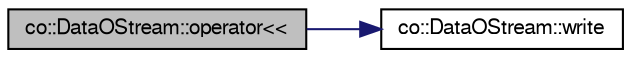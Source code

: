 digraph G
{
  edge [fontname="FreeSans",fontsize="10",labelfontname="FreeSans",labelfontsize="10"];
  node [fontname="FreeSans",fontsize="10",shape=record];
  rankdir="LR";
  Node1 [label="co::DataOStream::operator\<\<",height=0.2,width=0.4,color="black", fillcolor="grey75", style="filled" fontcolor="black"];
  Node1 -> Node2 [color="midnightblue",fontsize="10",style="solid",fontname="FreeSans"];
  Node2 [label="co::DataOStream::write",height=0.2,width=0.4,color="black", fillcolor="white", style="filled",URL="$classco_1_1DataOStream.html#a038ca1ac28ce87779cfc30214e6661a9",tooltip="Write a number of bytes from data into the stream."];
}
